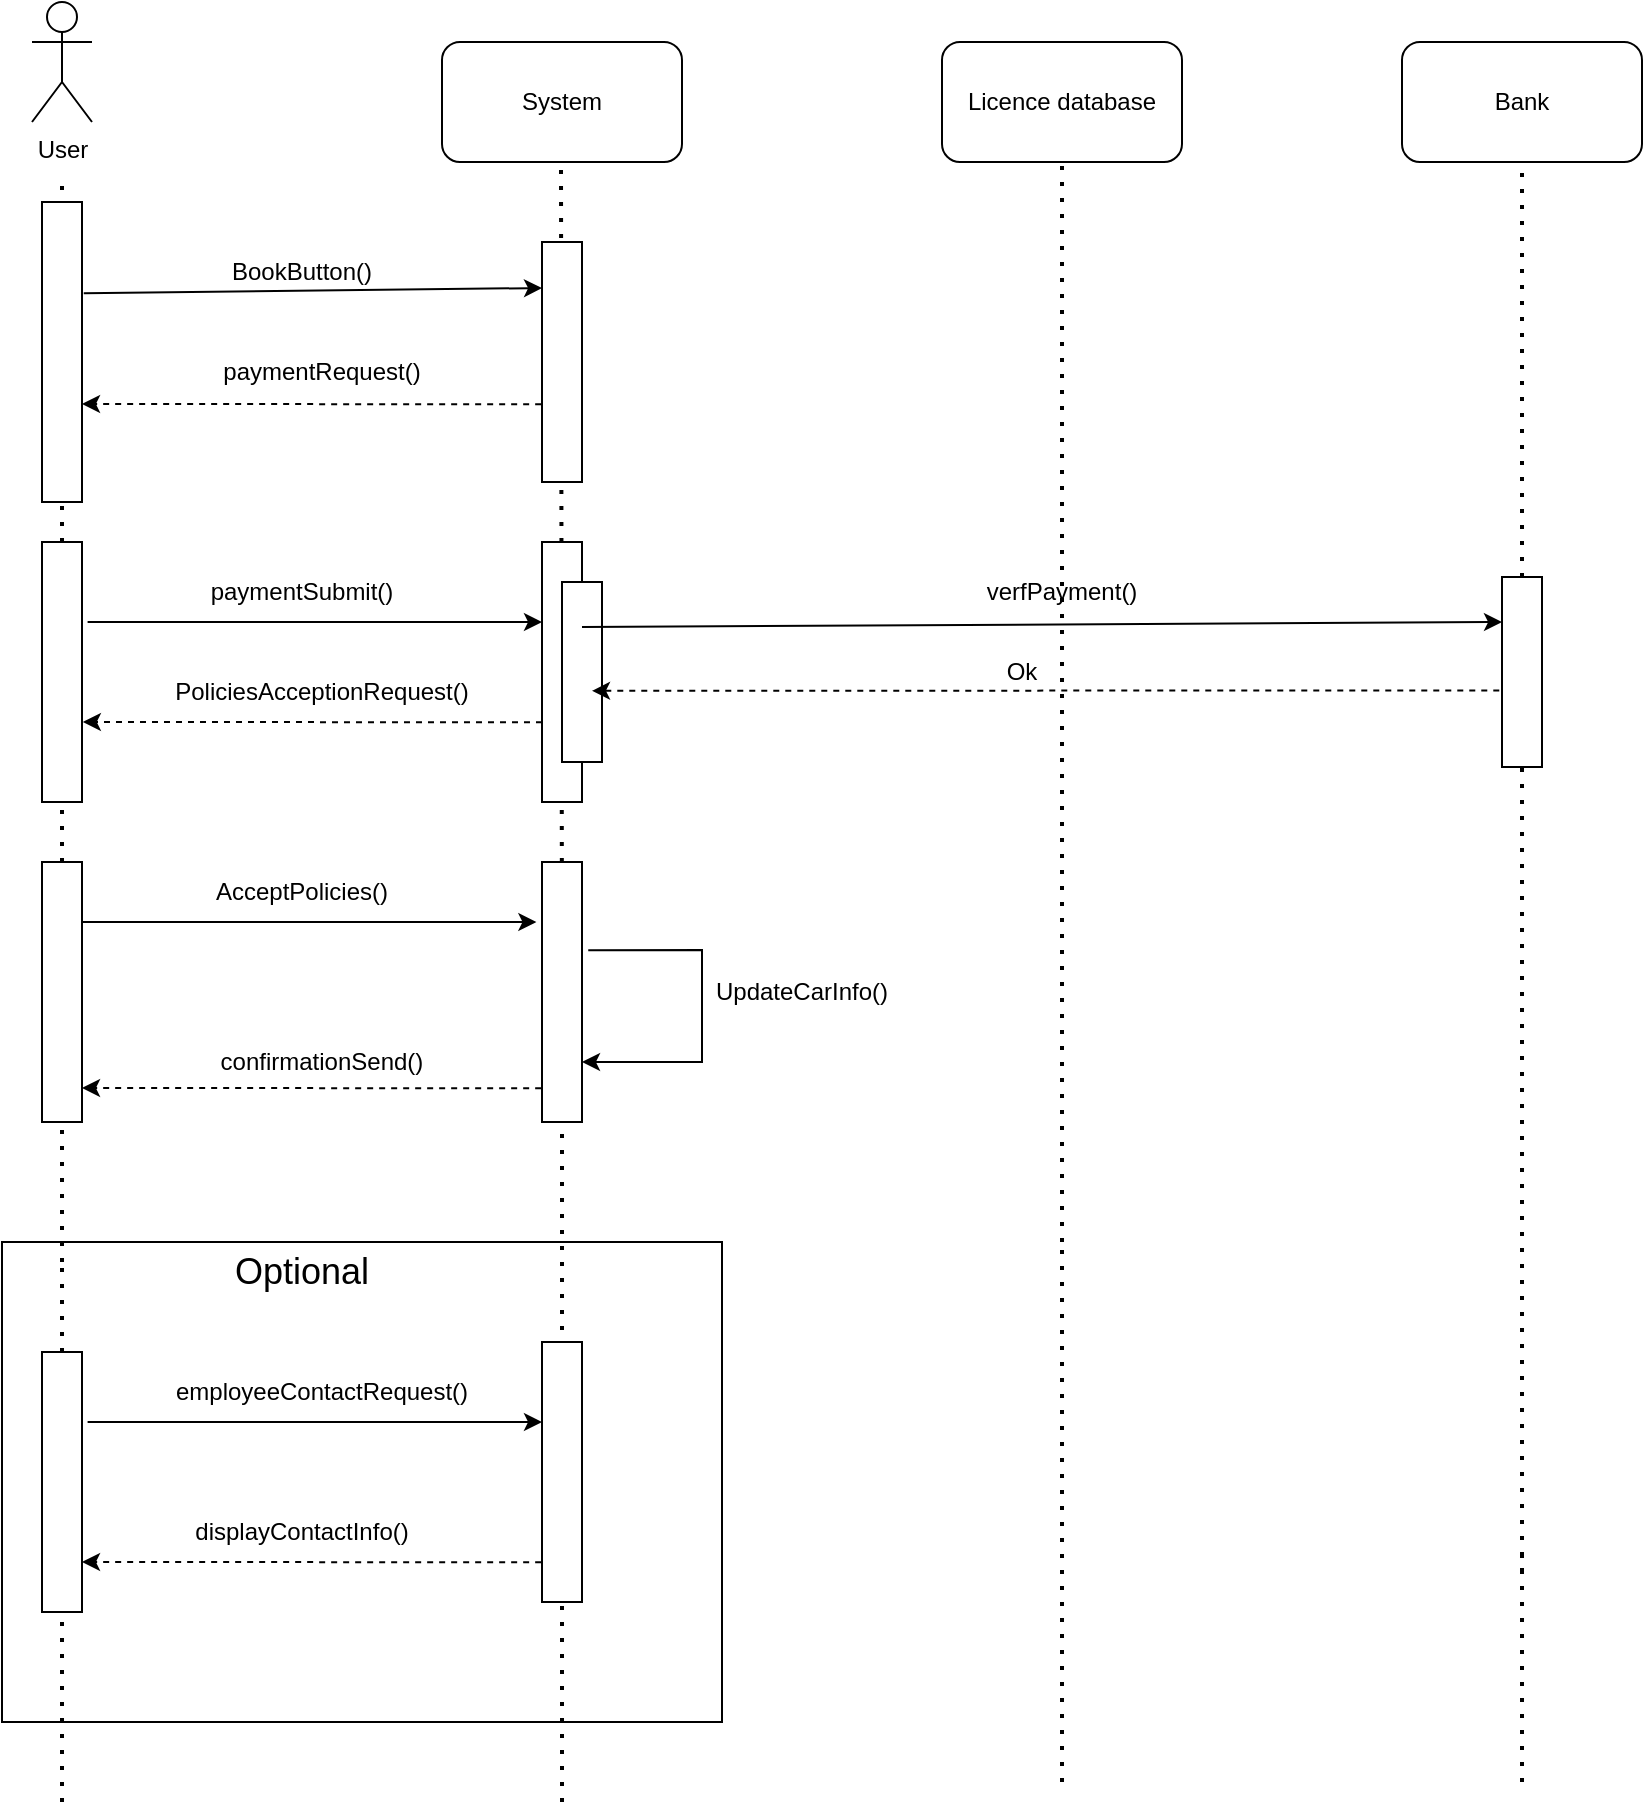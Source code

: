 <mxfile version="17.2.4" type="device"><diagram id="K3VHWNRUC7Ti0HnoZILQ" name="Page-1"><mxGraphModel dx="1483" dy="821" grid="1" gridSize="10" guides="1" tooltips="1" connect="1" arrows="1" fold="1" page="1" pageScale="1" pageWidth="827" pageHeight="1169" math="0" shadow="0"><root><mxCell id="0"/><mxCell id="1" parent="0"/><mxCell id="lt0F2DllLnl7PNaP6bSd-104" value="" style="rounded=0;whiteSpace=wrap;html=1;" vertex="1" parent="1"><mxGeometry x="180" y="660" width="360" height="240" as="geometry"/></mxCell><mxCell id="lt0F2DllLnl7PNaP6bSd-1" value="User" style="shape=umlActor;verticalLabelPosition=bottom;verticalAlign=top;html=1;outlineConnect=0;" vertex="1" parent="1"><mxGeometry x="195" y="40" width="30" height="60" as="geometry"/></mxCell><mxCell id="lt0F2DllLnl7PNaP6bSd-5" value="" style="endArrow=none;dashed=1;html=1;dashPattern=1 3;strokeWidth=2;rounded=0;startArrow=none;" edge="1" parent="1" source="lt0F2DllLnl7PNaP6bSd-22"><mxGeometry width="50" height="50" relative="1" as="geometry"><mxPoint x="210" y="540" as="sourcePoint"/><mxPoint x="210" y="130" as="targetPoint"/></mxGeometry></mxCell><mxCell id="lt0F2DllLnl7PNaP6bSd-6" value="" style="rounded=0;whiteSpace=wrap;html=1;" vertex="1" parent="1"><mxGeometry x="200" y="140" width="20" height="150" as="geometry"/></mxCell><mxCell id="lt0F2DllLnl7PNaP6bSd-9" value="System" style="rounded=1;whiteSpace=wrap;html=1;" vertex="1" parent="1"><mxGeometry x="400" y="60" width="120" height="60" as="geometry"/></mxCell><mxCell id="lt0F2DllLnl7PNaP6bSd-10" value="" style="endArrow=none;dashed=1;html=1;dashPattern=1 3;strokeWidth=2;rounded=0;startArrow=none;" edge="1" parent="1" source="lt0F2DllLnl7PNaP6bSd-38"><mxGeometry width="50" height="50" relative="1" as="geometry"><mxPoint x="460" y="730" as="sourcePoint"/><mxPoint x="459.5" y="120" as="targetPoint"/></mxGeometry></mxCell><mxCell id="lt0F2DllLnl7PNaP6bSd-11" value="" style="endArrow=classic;html=1;rounded=0;exitX=1.044;exitY=0.304;exitDx=0;exitDy=0;exitPerimeter=0;" edge="1" parent="1" source="lt0F2DllLnl7PNaP6bSd-6"><mxGeometry width="50" height="50" relative="1" as="geometry"><mxPoint x="390" y="280" as="sourcePoint"/><mxPoint x="450" y="183" as="targetPoint"/></mxGeometry></mxCell><mxCell id="lt0F2DllLnl7PNaP6bSd-12" value="BookButton()" style="text;html=1;strokeColor=none;fillColor=none;align=center;verticalAlign=middle;whiteSpace=wrap;rounded=0;" vertex="1" parent="1"><mxGeometry x="300" y="160" width="60" height="30" as="geometry"/></mxCell><mxCell id="lt0F2DllLnl7PNaP6bSd-13" value="" style="rounded=0;whiteSpace=wrap;html=1;" vertex="1" parent="1"><mxGeometry x="450" y="160" width="20" height="120" as="geometry"/></mxCell><mxCell id="lt0F2DllLnl7PNaP6bSd-17" value="" style="endArrow=classic;html=1;rounded=0;exitX=1.14;exitY=0.331;exitDx=0;exitDy=0;exitPerimeter=0;" edge="1" parent="1"><mxGeometry width="50" height="50" relative="1" as="geometry"><mxPoint x="222.8" y="350.03" as="sourcePoint"/><mxPoint x="450" y="350" as="targetPoint"/></mxGeometry></mxCell><mxCell id="lt0F2DllLnl7PNaP6bSd-20" value="PoliciesAcceptionRequest()" style="text;html=1;strokeColor=none;fillColor=none;align=center;verticalAlign=middle;whiteSpace=wrap;rounded=0;" vertex="1" parent="1"><mxGeometry x="280" y="370" width="120" height="30" as="geometry"/></mxCell><mxCell id="lt0F2DllLnl7PNaP6bSd-21" value="paymentSubmit()" style="text;html=1;strokeColor=none;fillColor=none;align=center;verticalAlign=middle;whiteSpace=wrap;rounded=0;" vertex="1" parent="1"><mxGeometry x="300" y="320" width="60" height="30" as="geometry"/></mxCell><mxCell id="lt0F2DllLnl7PNaP6bSd-22" value="" style="rounded=0;whiteSpace=wrap;html=1;" vertex="1" parent="1"><mxGeometry x="200" y="310" width="20" height="130" as="geometry"/></mxCell><mxCell id="lt0F2DllLnl7PNaP6bSd-23" value="" style="endArrow=none;dashed=1;html=1;dashPattern=1 3;strokeWidth=2;rounded=0;startArrow=none;" edge="1" parent="1" source="lt0F2DllLnl7PNaP6bSd-35" target="lt0F2DllLnl7PNaP6bSd-22"><mxGeometry width="50" height="50" relative="1" as="geometry"><mxPoint x="210" y="730" as="sourcePoint"/><mxPoint x="210" y="130" as="targetPoint"/></mxGeometry></mxCell><mxCell id="lt0F2DllLnl7PNaP6bSd-24" value="" style="rounded=0;whiteSpace=wrap;html=1;" vertex="1" parent="1"><mxGeometry x="450" y="310" width="20" height="130" as="geometry"/></mxCell><mxCell id="lt0F2DllLnl7PNaP6bSd-26" value="paymentRequest()" style="text;html=1;strokeColor=none;fillColor=none;align=center;verticalAlign=middle;whiteSpace=wrap;rounded=0;" vertex="1" parent="1"><mxGeometry x="280" y="210" width="120" height="30" as="geometry"/></mxCell><mxCell id="lt0F2DllLnl7PNaP6bSd-35" value="" style="rounded=0;whiteSpace=wrap;html=1;" vertex="1" parent="1"><mxGeometry x="200" y="470" width="20" height="130" as="geometry"/></mxCell><mxCell id="lt0F2DllLnl7PNaP6bSd-36" value="" style="endArrow=none;dashed=1;html=1;dashPattern=1 3;strokeWidth=2;rounded=0;startArrow=none;" edge="1" parent="1" target="lt0F2DllLnl7PNaP6bSd-35"><mxGeometry width="50" height="50" relative="1" as="geometry"><mxPoint x="210" y="670" as="sourcePoint"/><mxPoint x="210" y="440" as="targetPoint"/></mxGeometry></mxCell><mxCell id="lt0F2DllLnl7PNaP6bSd-37" value="" style="endArrow=classic;html=1;rounded=0;exitX=1.14;exitY=0.331;exitDx=0;exitDy=0;exitPerimeter=0;" edge="1" parent="1"><mxGeometry width="50" height="50" relative="1" as="geometry"><mxPoint x="220.0" y="500.03" as="sourcePoint"/><mxPoint x="447.2" y="500" as="targetPoint"/></mxGeometry></mxCell><mxCell id="lt0F2DllLnl7PNaP6bSd-38" value="" style="rounded=0;whiteSpace=wrap;html=1;" vertex="1" parent="1"><mxGeometry x="450" y="470" width="20" height="130" as="geometry"/></mxCell><mxCell id="lt0F2DllLnl7PNaP6bSd-39" value="" style="endArrow=none;dashed=1;html=1;dashPattern=1 3;strokeWidth=2;rounded=0;startArrow=none;" edge="1" parent="1" target="lt0F2DllLnl7PNaP6bSd-38"><mxGeometry width="50" height="50" relative="1" as="geometry"><mxPoint x="460" y="760" as="sourcePoint"/><mxPoint x="459.5" y="120" as="targetPoint"/></mxGeometry></mxCell><mxCell id="lt0F2DllLnl7PNaP6bSd-40" value="AcceptPolicies()" style="text;html=1;strokeColor=none;fillColor=none;align=center;verticalAlign=middle;whiteSpace=wrap;rounded=0;" vertex="1" parent="1"><mxGeometry x="300" y="470" width="60" height="30" as="geometry"/></mxCell><mxCell id="lt0F2DllLnl7PNaP6bSd-46" value="" style="endArrow=none;dashed=1;html=1;dashPattern=1 3;strokeWidth=2;rounded=0;startArrow=none;" edge="1" parent="1" source="lt0F2DllLnl7PNaP6bSd-108"><mxGeometry width="50" height="50" relative="1" as="geometry"><mxPoint x="460" y="1060" as="sourcePoint"/><mxPoint x="460" y="770" as="targetPoint"/></mxGeometry></mxCell><mxCell id="lt0F2DllLnl7PNaP6bSd-49" value="" style="endArrow=none;dashed=1;html=1;dashPattern=1 3;strokeWidth=2;rounded=0;startArrow=none;" edge="1" parent="1" source="lt0F2DllLnl7PNaP6bSd-106"><mxGeometry width="50" height="50" relative="1" as="geometry"><mxPoint x="210" y="1040" as="sourcePoint"/><mxPoint x="210" y="670" as="targetPoint"/></mxGeometry></mxCell><mxCell id="lt0F2DllLnl7PNaP6bSd-53" value="Licence database" style="rounded=1;whiteSpace=wrap;html=1;" vertex="1" parent="1"><mxGeometry x="650" y="60" width="120" height="60" as="geometry"/></mxCell><mxCell id="lt0F2DllLnl7PNaP6bSd-54" value="" style="endArrow=none;dashed=1;html=1;dashPattern=1 3;strokeWidth=2;rounded=0;entryX=0.5;entryY=1;entryDx=0;entryDy=0;startArrow=none;" edge="1" parent="1" target="lt0F2DllLnl7PNaP6bSd-53"><mxGeometry width="50" height="50" relative="1" as="geometry"><mxPoint x="710" y="660" as="sourcePoint"/><mxPoint x="380" y="210" as="targetPoint"/></mxGeometry></mxCell><mxCell id="lt0F2DllLnl7PNaP6bSd-57" value="" style="endArrow=none;dashed=1;html=1;dashPattern=1 3;strokeWidth=2;rounded=0;" edge="1" parent="1"><mxGeometry width="50" height="50" relative="1" as="geometry"><mxPoint x="710" y="930" as="sourcePoint"/><mxPoint x="710" y="660" as="targetPoint"/></mxGeometry></mxCell><mxCell id="lt0F2DllLnl7PNaP6bSd-75" value="Bank" style="rounded=1;whiteSpace=wrap;html=1;" vertex="1" parent="1"><mxGeometry x="880" y="60" width="120" height="60" as="geometry"/></mxCell><mxCell id="lt0F2DllLnl7PNaP6bSd-76" value="" style="endArrow=none;dashed=1;html=1;dashPattern=1 3;strokeWidth=2;rounded=0;entryX=0.5;entryY=1;entryDx=0;entryDy=0;startArrow=none;" edge="1" parent="1" source="lt0F2DllLnl7PNaP6bSd-86" target="lt0F2DllLnl7PNaP6bSd-75"><mxGeometry width="50" height="50" relative="1" as="geometry"><mxPoint x="940" y="1091.143" as="sourcePoint"/><mxPoint x="910" y="400" as="targetPoint"/></mxGeometry></mxCell><mxCell id="lt0F2DllLnl7PNaP6bSd-78" value="" style="endArrow=none;dashed=1;html=1;dashPattern=1 3;strokeWidth=2;rounded=0;" edge="1" parent="1"><mxGeometry width="50" height="50" relative="1" as="geometry"><mxPoint x="940" y="930" as="sourcePoint"/><mxPoint x="940" y="810" as="targetPoint"/></mxGeometry></mxCell><mxCell id="lt0F2DllLnl7PNaP6bSd-84" value="" style="endArrow=classic;html=1;rounded=0;dashed=1;exitX=-0.021;exitY=0.676;exitDx=0;exitDy=0;exitPerimeter=0;" edge="1" parent="1" source="lt0F2DllLnl7PNaP6bSd-13"><mxGeometry width="50" height="50" relative="1" as="geometry"><mxPoint x="450" y="262" as="sourcePoint"/><mxPoint x="220" y="241" as="targetPoint"/></mxGeometry></mxCell><mxCell id="lt0F2DllLnl7PNaP6bSd-85" value="" style="endArrow=classic;html=1;rounded=0;dashed=1;exitX=-0.021;exitY=0.676;exitDx=0;exitDy=0;exitPerimeter=0;" edge="1" parent="1"><mxGeometry width="50" height="50" relative="1" as="geometry"><mxPoint x="450.0" y="400.12" as="sourcePoint"/><mxPoint x="220.42" y="400" as="targetPoint"/></mxGeometry></mxCell><mxCell id="lt0F2DllLnl7PNaP6bSd-86" value="" style="rounded=0;whiteSpace=wrap;html=1;" vertex="1" parent="1"><mxGeometry x="930" y="327.5" width="20" height="95" as="geometry"/></mxCell><mxCell id="lt0F2DllLnl7PNaP6bSd-87" value="" style="endArrow=none;dashed=1;html=1;dashPattern=1 3;strokeWidth=2;rounded=0;entryX=0.5;entryY=1;entryDx=0;entryDy=0;startArrow=none;" edge="1" parent="1" target="lt0F2DllLnl7PNaP6bSd-86"><mxGeometry width="50" height="50" relative="1" as="geometry"><mxPoint x="940" y="825" as="sourcePoint"/><mxPoint x="940" y="120" as="targetPoint"/></mxGeometry></mxCell><mxCell id="lt0F2DllLnl7PNaP6bSd-88" value="" style="rounded=0;whiteSpace=wrap;html=1;" vertex="1" parent="1"><mxGeometry x="460" y="330" width="20" height="90" as="geometry"/></mxCell><mxCell id="lt0F2DllLnl7PNaP6bSd-89" value="" style="endArrow=classic;html=1;rounded=0;exitX=1.14;exitY=0.331;exitDx=0;exitDy=0;exitPerimeter=0;entryX=0;entryY=0.25;entryDx=0;entryDy=0;" edge="1" parent="1"><mxGeometry width="50" height="50" relative="1" as="geometry"><mxPoint x="470" y="352.53" as="sourcePoint"/><mxPoint x="930" y="350" as="targetPoint"/></mxGeometry></mxCell><mxCell id="lt0F2DllLnl7PNaP6bSd-90" value="" style="endArrow=classic;html=1;rounded=0;dashed=1;entryX=1;entryY=0.833;entryDx=0;entryDy=0;entryPerimeter=0;exitX=-0.068;exitY=0.597;exitDx=0;exitDy=0;exitPerimeter=0;" edge="1" parent="1" source="lt0F2DllLnl7PNaP6bSd-86"><mxGeometry width="50" height="50" relative="1" as="geometry"><mxPoint x="925" y="384.44" as="sourcePoint"/><mxPoint x="475" y="384.41" as="targetPoint"/></mxGeometry></mxCell><mxCell id="lt0F2DllLnl7PNaP6bSd-91" value="verfPayment()" style="text;html=1;strokeColor=none;fillColor=none;align=center;verticalAlign=middle;whiteSpace=wrap;rounded=0;" vertex="1" parent="1"><mxGeometry x="680" y="320" width="60" height="30" as="geometry"/></mxCell><mxCell id="lt0F2DllLnl7PNaP6bSd-92" value="Ok" style="text;html=1;strokeColor=none;fillColor=none;align=center;verticalAlign=middle;whiteSpace=wrap;rounded=0;" vertex="1" parent="1"><mxGeometry x="660" y="360" width="60" height="30" as="geometry"/></mxCell><mxCell id="lt0F2DllLnl7PNaP6bSd-96" value="" style="endArrow=classic;html=1;rounded=0;exitX=1.156;exitY=0.339;exitDx=0;exitDy=0;exitPerimeter=0;" edge="1" parent="1" source="lt0F2DllLnl7PNaP6bSd-38"><mxGeometry width="50" height="50" relative="1" as="geometry"><mxPoint x="580" y="430" as="sourcePoint"/><mxPoint x="470" y="570" as="targetPoint"/><Array as="points"><mxPoint x="530" y="514"/><mxPoint x="530" y="570"/></Array></mxGeometry></mxCell><mxCell id="lt0F2DllLnl7PNaP6bSd-97" value="UpdateCarInfo()" style="text;html=1;strokeColor=none;fillColor=none;align=center;verticalAlign=middle;whiteSpace=wrap;rounded=0;" vertex="1" parent="1"><mxGeometry x="550" y="520" width="60" height="30" as="geometry"/></mxCell><mxCell id="lt0F2DllLnl7PNaP6bSd-99" value="" style="endArrow=classic;html=1;rounded=0;dashed=1;exitX=-0.021;exitY=0.676;exitDx=0;exitDy=0;exitPerimeter=0;" edge="1" parent="1"><mxGeometry width="50" height="50" relative="1" as="geometry"><mxPoint x="449.58" y="583.12" as="sourcePoint"/><mxPoint x="220.0" y="583" as="targetPoint"/></mxGeometry></mxCell><mxCell id="lt0F2DllLnl7PNaP6bSd-100" value="confirmationSend()" style="text;html=1;strokeColor=none;fillColor=none;align=center;verticalAlign=middle;whiteSpace=wrap;rounded=0;" vertex="1" parent="1"><mxGeometry x="280" y="555" width="120" height="30" as="geometry"/></mxCell><mxCell id="lt0F2DllLnl7PNaP6bSd-105" value="&lt;font style=&quot;font-size: 18px&quot;&gt;Optional&lt;/font&gt;" style="text;html=1;strokeColor=none;fillColor=none;align=center;verticalAlign=middle;whiteSpace=wrap;rounded=0;" vertex="1" parent="1"><mxGeometry x="300" y="660" width="60" height="30" as="geometry"/></mxCell><mxCell id="lt0F2DllLnl7PNaP6bSd-106" value="" style="rounded=0;whiteSpace=wrap;html=1;" vertex="1" parent="1"><mxGeometry x="200" y="715" width="20" height="130" as="geometry"/></mxCell><mxCell id="lt0F2DllLnl7PNaP6bSd-107" value="" style="endArrow=none;dashed=1;html=1;dashPattern=1 3;strokeWidth=2;rounded=0;" edge="1" parent="1" target="lt0F2DllLnl7PNaP6bSd-106"><mxGeometry width="50" height="50" relative="1" as="geometry"><mxPoint x="210" y="940" as="sourcePoint"/><mxPoint x="210" y="670.0" as="targetPoint"/></mxGeometry></mxCell><mxCell id="lt0F2DllLnl7PNaP6bSd-108" value="" style="rounded=0;whiteSpace=wrap;html=1;" vertex="1" parent="1"><mxGeometry x="450" y="710" width="20" height="130" as="geometry"/></mxCell><mxCell id="lt0F2DllLnl7PNaP6bSd-109" value="" style="endArrow=none;dashed=1;html=1;dashPattern=1 3;strokeWidth=2;rounded=0;startArrow=none;" edge="1" parent="1" target="lt0F2DllLnl7PNaP6bSd-108"><mxGeometry width="50" height="50" relative="1" as="geometry"><mxPoint x="460" y="940" as="sourcePoint"/><mxPoint x="460" y="770.0" as="targetPoint"/></mxGeometry></mxCell><mxCell id="lt0F2DllLnl7PNaP6bSd-110" value="" style="endArrow=classic;html=1;rounded=0;exitX=1.14;exitY=0.331;exitDx=0;exitDy=0;exitPerimeter=0;" edge="1" parent="1"><mxGeometry width="50" height="50" relative="1" as="geometry"><mxPoint x="222.8" y="750.03" as="sourcePoint"/><mxPoint x="450.0" y="750" as="targetPoint"/></mxGeometry></mxCell><mxCell id="lt0F2DllLnl7PNaP6bSd-112" value="" style="endArrow=classic;html=1;rounded=0;dashed=1;exitX=-0.021;exitY=0.676;exitDx=0;exitDy=0;exitPerimeter=0;" edge="1" parent="1"><mxGeometry width="50" height="50" relative="1" as="geometry"><mxPoint x="449.58" y="820.12" as="sourcePoint"/><mxPoint x="220" y="820" as="targetPoint"/></mxGeometry></mxCell><mxCell id="lt0F2DllLnl7PNaP6bSd-113" value="employeeContactRequest()" style="text;html=1;strokeColor=none;fillColor=none;align=center;verticalAlign=middle;whiteSpace=wrap;rounded=0;" vertex="1" parent="1"><mxGeometry x="310" y="720" width="60" height="30" as="geometry"/></mxCell><mxCell id="lt0F2DllLnl7PNaP6bSd-114" value="displayContactInfo()" style="text;html=1;strokeColor=none;fillColor=none;align=center;verticalAlign=middle;whiteSpace=wrap;rounded=0;" vertex="1" parent="1"><mxGeometry x="270" y="790" width="120" height="30" as="geometry"/></mxCell></root></mxGraphModel></diagram></mxfile>